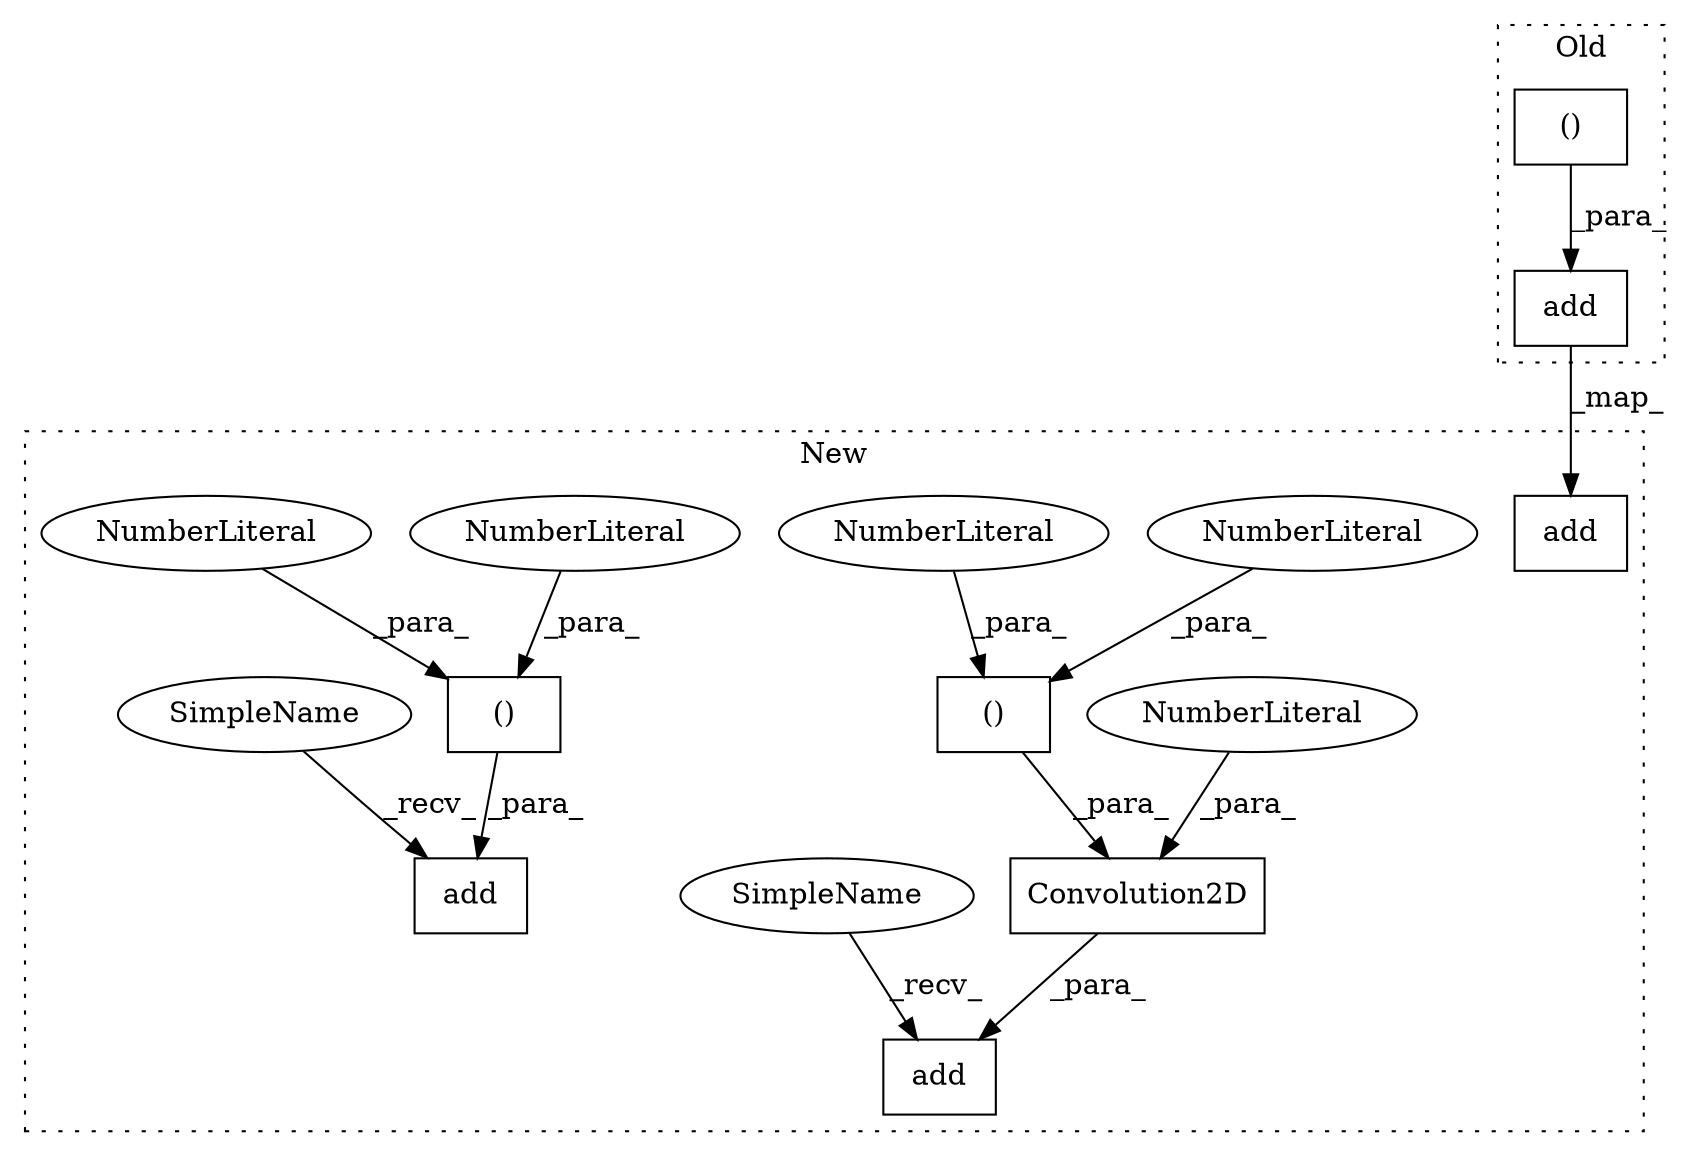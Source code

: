 digraph G {
subgraph cluster0 {
1 [label="()" a="106" s="776" l="19" shape="box"];
6 [label="add" a="32" s="748,797" l="4,1" shape="box"];
label = "Old";
style="dotted";
}
subgraph cluster1 {
2 [label="Convolution2D" a="32" s="1123,1181" l="14,2" shape="box"];
3 [label="NumberLiteral" a="34" s="1141" l="1" shape="ellipse"];
4 [label="add" a="32" s="1119,1183" l="4,1" shape="box"];
5 [label="add" a="32" s="1283,1308" l="4,1" shape="box"];
7 [label="()" a="106" s="1148" l="33" shape="box"];
8 [label="add" a="32" s="1481,1520" l="4,1" shape="box"];
9 [label="()" a="106" s="1503" l="15" shape="box"];
10 [label="NumberLiteral" a="34" s="1162" l="3" shape="ellipse"];
11 [label="NumberLiteral" a="34" s="1178" l="3" shape="ellipse"];
12 [label="NumberLiteral" a="34" s="1503" l="1" shape="ellipse"];
13 [label="NumberLiteral" a="34" s="1517" l="1" shape="ellipse"];
14 [label="SimpleName" a="42" s="1113" l="5" shape="ellipse"];
15 [label="SimpleName" a="42" s="1475" l="5" shape="ellipse"];
label = "New";
style="dotted";
}
1 -> 6 [label="_para_"];
2 -> 4 [label="_para_"];
3 -> 2 [label="_para_"];
6 -> 5 [label="_map_"];
7 -> 2 [label="_para_"];
9 -> 8 [label="_para_"];
10 -> 7 [label="_para_"];
11 -> 7 [label="_para_"];
12 -> 9 [label="_para_"];
13 -> 9 [label="_para_"];
14 -> 4 [label="_recv_"];
15 -> 8 [label="_recv_"];
}